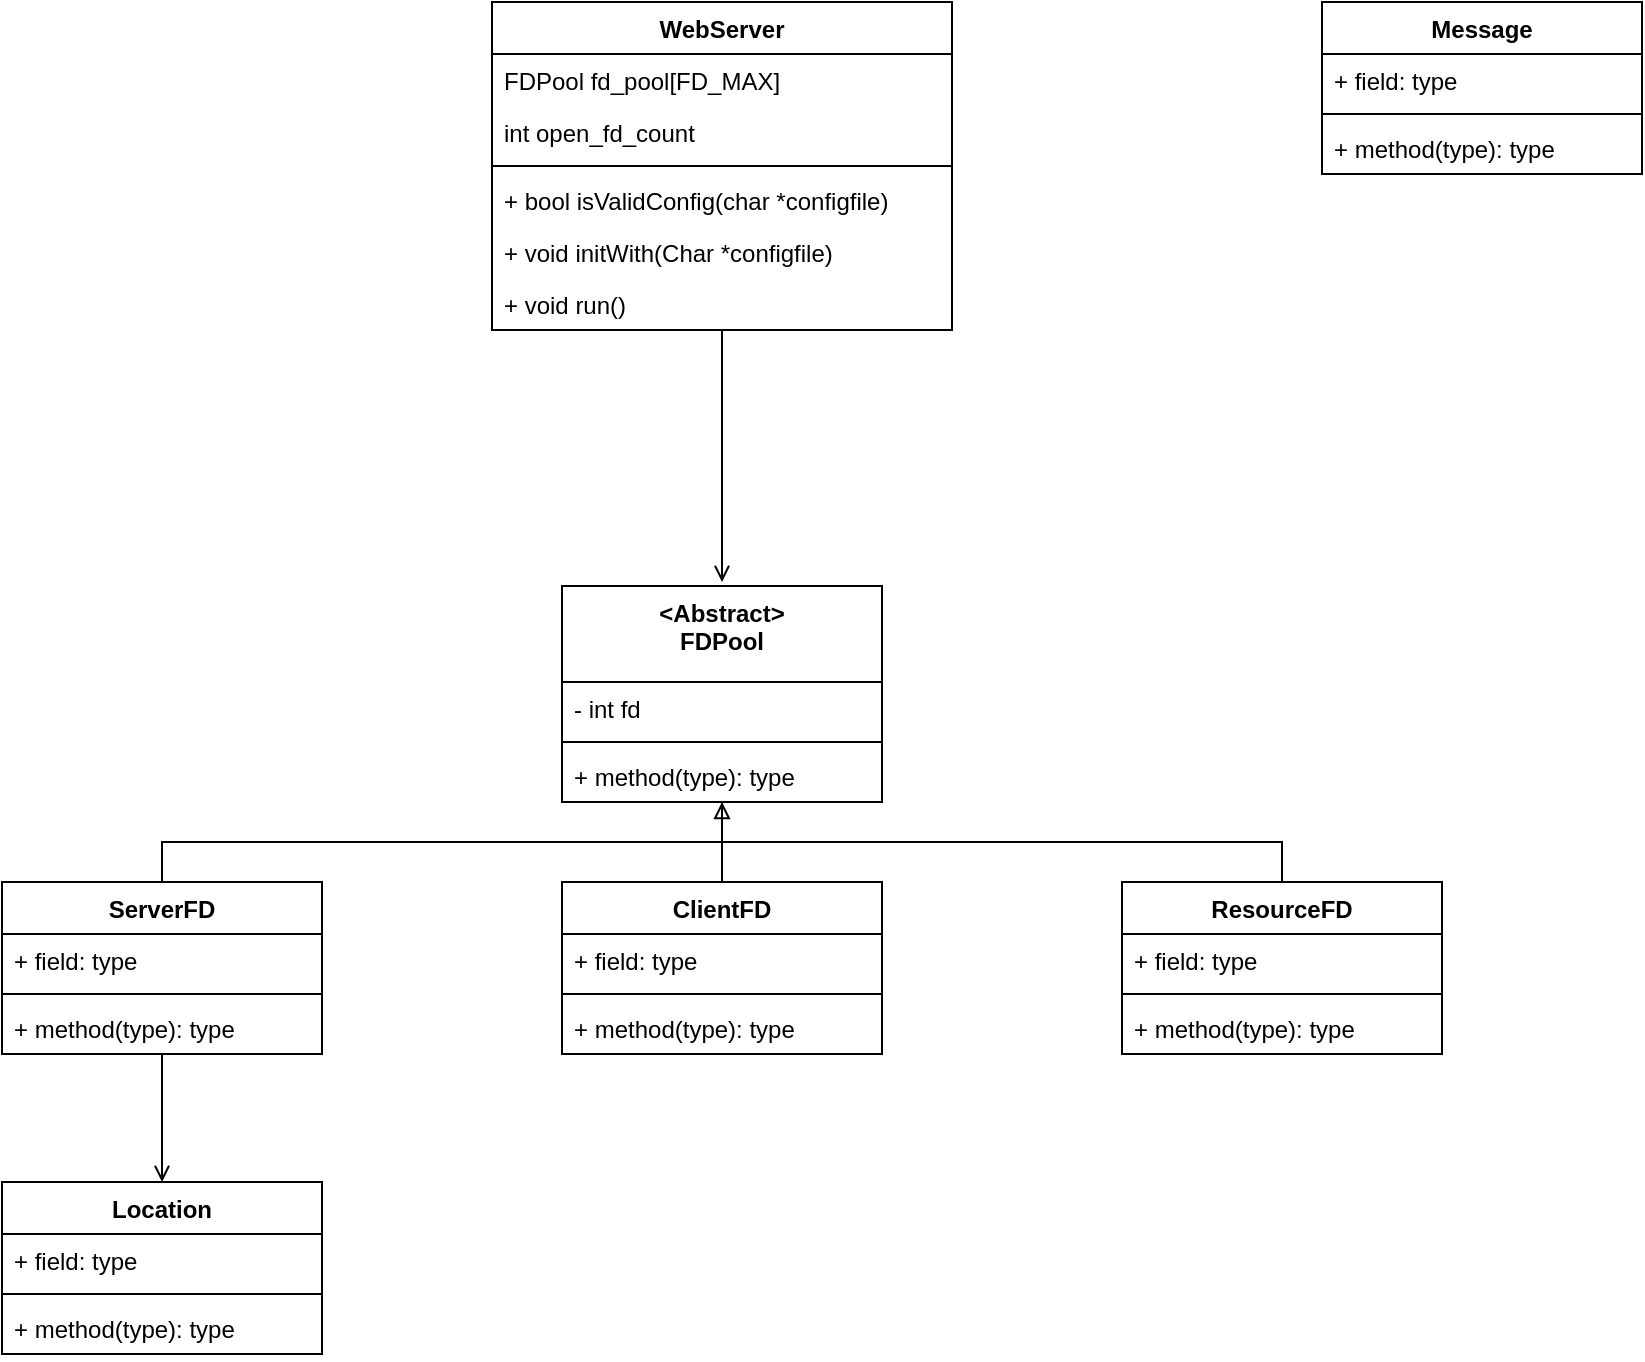 <mxfile>
    <diagram id="C5RBs43oDa-KdzZeNtuy" name="Page-1">
        <mxGraphModel dx="756" dy="431" grid="1" gridSize="10" guides="1" tooltips="1" connect="1" arrows="1" fold="1" page="1" pageScale="1" pageWidth="827" pageHeight="1169" math="0" shadow="0">
            <root>
                <mxCell id="WIyWlLk6GJQsqaUBKTNV-0"/>
                <mxCell id="WIyWlLk6GJQsqaUBKTNV-1" parent="WIyWlLk6GJQsqaUBKTNV-0"/>
                <mxCell id="vcVR1cKfBz68j4FEzsIe-49" style="edgeStyle=orthogonalEdgeStyle;rounded=0;orthogonalLoop=1;jettySize=auto;html=1;endArrow=open;endFill=0;" parent="WIyWlLk6GJQsqaUBKTNV-1" source="vcVR1cKfBz68j4FEzsIe-17" edge="1">
                    <mxGeometry relative="1" as="geometry">
                        <mxPoint x="360" y="300" as="targetPoint"/>
                    </mxGeometry>
                </mxCell>
                <mxCell id="vcVR1cKfBz68j4FEzsIe-17" value="WebServer" style="swimlane;fontStyle=1;align=center;verticalAlign=top;childLayout=stackLayout;horizontal=1;startSize=26;horizontalStack=0;resizeParent=1;resizeParentMax=0;resizeLast=0;collapsible=1;marginBottom=0;" parent="WIyWlLk6GJQsqaUBKTNV-1" vertex="1">
                    <mxGeometry x="245" y="10" width="230" height="164" as="geometry"/>
                </mxCell>
                <mxCell id="vcVR1cKfBz68j4FEzsIe-18" value="FDPool fd_pool[FD_MAX]" style="text;strokeColor=none;fillColor=none;align=left;verticalAlign=top;spacingLeft=4;spacingRight=4;overflow=hidden;rotatable=0;points=[[0,0.5],[1,0.5]];portConstraint=eastwest;" parent="vcVR1cKfBz68j4FEzsIe-17" vertex="1">
                    <mxGeometry y="26" width="230" height="26" as="geometry"/>
                </mxCell>
                <mxCell id="vcVR1cKfBz68j4FEzsIe-21" value="int open_fd_count" style="text;strokeColor=none;fillColor=none;align=left;verticalAlign=top;spacingLeft=4;spacingRight=4;overflow=hidden;rotatable=0;points=[[0,0.5],[1,0.5]];portConstraint=eastwest;" parent="vcVR1cKfBz68j4FEzsIe-17" vertex="1">
                    <mxGeometry y="52" width="230" height="26" as="geometry"/>
                </mxCell>
                <mxCell id="vcVR1cKfBz68j4FEzsIe-19" value="" style="line;strokeWidth=1;fillColor=none;align=left;verticalAlign=middle;spacingTop=-1;spacingLeft=3;spacingRight=3;rotatable=0;labelPosition=right;points=[];portConstraint=eastwest;" parent="vcVR1cKfBz68j4FEzsIe-17" vertex="1">
                    <mxGeometry y="78" width="230" height="8" as="geometry"/>
                </mxCell>
                <mxCell id="vcVR1cKfBz68j4FEzsIe-54" value="+ bool isValidConfig(char *configfile)" style="text;strokeColor=none;fillColor=none;align=left;verticalAlign=top;spacingLeft=4;spacingRight=4;overflow=hidden;rotatable=0;points=[[0,0.5],[1,0.5]];portConstraint=eastwest;" parent="vcVR1cKfBz68j4FEzsIe-17" vertex="1">
                    <mxGeometry y="86" width="230" height="26" as="geometry"/>
                </mxCell>
                <mxCell id="vcVR1cKfBz68j4FEzsIe-55" value="+ void initWith(Char *configfile)" style="text;strokeColor=none;fillColor=none;align=left;verticalAlign=top;spacingLeft=4;spacingRight=4;overflow=hidden;rotatable=0;points=[[0,0.5],[1,0.5]];portConstraint=eastwest;" parent="vcVR1cKfBz68j4FEzsIe-17" vertex="1">
                    <mxGeometry y="112" width="230" height="26" as="geometry"/>
                </mxCell>
                <mxCell id="vcVR1cKfBz68j4FEzsIe-56" value="+ void run()" style="text;strokeColor=none;fillColor=none;align=left;verticalAlign=top;spacingLeft=4;spacingRight=4;overflow=hidden;rotatable=0;points=[[0,0.5],[1,0.5]];portConstraint=eastwest;" parent="vcVR1cKfBz68j4FEzsIe-17" vertex="1">
                    <mxGeometry y="138" width="230" height="26" as="geometry"/>
                </mxCell>
                <mxCell id="vcVR1cKfBz68j4FEzsIe-23" value="&lt;Abstract&gt;&#10;FDPool" style="swimlane;fontStyle=1;align=center;verticalAlign=top;childLayout=stackLayout;horizontal=1;startSize=48;horizontalStack=0;resizeParent=1;resizeParentMax=0;resizeLast=0;collapsible=1;marginBottom=0;" parent="WIyWlLk6GJQsqaUBKTNV-1" vertex="1">
                    <mxGeometry x="280" y="302" width="160" height="108" as="geometry"/>
                </mxCell>
                <mxCell id="vcVR1cKfBz68j4FEzsIe-24" value="- int fd" style="text;strokeColor=none;fillColor=none;align=left;verticalAlign=top;spacingLeft=4;spacingRight=4;overflow=hidden;rotatable=0;points=[[0,0.5],[1,0.5]];portConstraint=eastwest;" parent="vcVR1cKfBz68j4FEzsIe-23" vertex="1">
                    <mxGeometry y="48" width="160" height="26" as="geometry"/>
                </mxCell>
                <mxCell id="vcVR1cKfBz68j4FEzsIe-25" value="" style="line;strokeWidth=1;fillColor=none;align=left;verticalAlign=middle;spacingTop=-1;spacingLeft=3;spacingRight=3;rotatable=0;labelPosition=right;points=[];portConstraint=eastwest;" parent="vcVR1cKfBz68j4FEzsIe-23" vertex="1">
                    <mxGeometry y="74" width="160" height="8" as="geometry"/>
                </mxCell>
                <mxCell id="vcVR1cKfBz68j4FEzsIe-26" value="+ method(type): type" style="text;strokeColor=none;fillColor=none;align=left;verticalAlign=top;spacingLeft=4;spacingRight=4;overflow=hidden;rotatable=0;points=[[0,0.5],[1,0.5]];portConstraint=eastwest;" parent="vcVR1cKfBz68j4FEzsIe-23" vertex="1">
                    <mxGeometry y="82" width="160" height="26" as="geometry"/>
                </mxCell>
                <mxCell id="vcVR1cKfBz68j4FEzsIe-40" style="edgeStyle=orthogonalEdgeStyle;rounded=0;orthogonalLoop=1;jettySize=auto;html=1;exitX=0.5;exitY=0;exitDx=0;exitDy=0;endArrow=block;endFill=0;" parent="WIyWlLk6GJQsqaUBKTNV-1" source="vcVR1cKfBz68j4FEzsIe-27" target="vcVR1cKfBz68j4FEzsIe-23" edge="1">
                    <mxGeometry relative="1" as="geometry"/>
                </mxCell>
                <mxCell id="vcVR1cKfBz68j4FEzsIe-48" style="edgeStyle=orthogonalEdgeStyle;rounded=0;orthogonalLoop=1;jettySize=auto;html=1;entryX=0.5;entryY=0;entryDx=0;entryDy=0;endArrow=open;endFill=0;" parent="WIyWlLk6GJQsqaUBKTNV-1" source="vcVR1cKfBz68j4FEzsIe-27" target="vcVR1cKfBz68j4FEzsIe-44" edge="1">
                    <mxGeometry relative="1" as="geometry"/>
                </mxCell>
                <mxCell id="vcVR1cKfBz68j4FEzsIe-27" value="ServerFD" style="swimlane;fontStyle=1;align=center;verticalAlign=top;childLayout=stackLayout;horizontal=1;startSize=26;horizontalStack=0;resizeParent=1;resizeParentMax=0;resizeLast=0;collapsible=1;marginBottom=0;" parent="WIyWlLk6GJQsqaUBKTNV-1" vertex="1">
                    <mxGeometry y="450" width="160" height="86" as="geometry"/>
                </mxCell>
                <mxCell id="vcVR1cKfBz68j4FEzsIe-28" value="+ field: type" style="text;strokeColor=none;fillColor=none;align=left;verticalAlign=top;spacingLeft=4;spacingRight=4;overflow=hidden;rotatable=0;points=[[0,0.5],[1,0.5]];portConstraint=eastwest;" parent="vcVR1cKfBz68j4FEzsIe-27" vertex="1">
                    <mxGeometry y="26" width="160" height="26" as="geometry"/>
                </mxCell>
                <mxCell id="vcVR1cKfBz68j4FEzsIe-29" value="" style="line;strokeWidth=1;fillColor=none;align=left;verticalAlign=middle;spacingTop=-1;spacingLeft=3;spacingRight=3;rotatable=0;labelPosition=right;points=[];portConstraint=eastwest;" parent="vcVR1cKfBz68j4FEzsIe-27" vertex="1">
                    <mxGeometry y="52" width="160" height="8" as="geometry"/>
                </mxCell>
                <mxCell id="vcVR1cKfBz68j4FEzsIe-30" value="+ method(type): type" style="text;strokeColor=none;fillColor=none;align=left;verticalAlign=top;spacingLeft=4;spacingRight=4;overflow=hidden;rotatable=0;points=[[0,0.5],[1,0.5]];portConstraint=eastwest;" parent="vcVR1cKfBz68j4FEzsIe-27" vertex="1">
                    <mxGeometry y="60" width="160" height="26" as="geometry"/>
                </mxCell>
                <mxCell id="vcVR1cKfBz68j4FEzsIe-42" style="edgeStyle=orthogonalEdgeStyle;rounded=0;orthogonalLoop=1;jettySize=auto;html=1;exitX=0.5;exitY=0;exitDx=0;exitDy=0;endArrow=none;endFill=0;" parent="WIyWlLk6GJQsqaUBKTNV-1" source="vcVR1cKfBz68j4FEzsIe-31" edge="1">
                    <mxGeometry relative="1" as="geometry">
                        <mxPoint x="360" y="410" as="targetPoint"/>
                    </mxGeometry>
                </mxCell>
                <mxCell id="vcVR1cKfBz68j4FEzsIe-31" value="ClientFD" style="swimlane;fontStyle=1;align=center;verticalAlign=top;childLayout=stackLayout;horizontal=1;startSize=26;horizontalStack=0;resizeParent=1;resizeParentMax=0;resizeLast=0;collapsible=1;marginBottom=0;" parent="WIyWlLk6GJQsqaUBKTNV-1" vertex="1">
                    <mxGeometry x="280" y="450" width="160" height="86" as="geometry"/>
                </mxCell>
                <mxCell id="vcVR1cKfBz68j4FEzsIe-32" value="+ field: type" style="text;strokeColor=none;fillColor=none;align=left;verticalAlign=top;spacingLeft=4;spacingRight=4;overflow=hidden;rotatable=0;points=[[0,0.5],[1,0.5]];portConstraint=eastwest;" parent="vcVR1cKfBz68j4FEzsIe-31" vertex="1">
                    <mxGeometry y="26" width="160" height="26" as="geometry"/>
                </mxCell>
                <mxCell id="vcVR1cKfBz68j4FEzsIe-33" value="" style="line;strokeWidth=1;fillColor=none;align=left;verticalAlign=middle;spacingTop=-1;spacingLeft=3;spacingRight=3;rotatable=0;labelPosition=right;points=[];portConstraint=eastwest;" parent="vcVR1cKfBz68j4FEzsIe-31" vertex="1">
                    <mxGeometry y="52" width="160" height="8" as="geometry"/>
                </mxCell>
                <mxCell id="vcVR1cKfBz68j4FEzsIe-34" value="+ method(type): type" style="text;strokeColor=none;fillColor=none;align=left;verticalAlign=top;spacingLeft=4;spacingRight=4;overflow=hidden;rotatable=0;points=[[0,0.5],[1,0.5]];portConstraint=eastwest;" parent="vcVR1cKfBz68j4FEzsIe-31" vertex="1">
                    <mxGeometry y="60" width="160" height="26" as="geometry"/>
                </mxCell>
                <mxCell id="vcVR1cKfBz68j4FEzsIe-43" style="edgeStyle=orthogonalEdgeStyle;rounded=0;orthogonalLoop=1;jettySize=auto;html=1;exitX=0.5;exitY=0;exitDx=0;exitDy=0;endArrow=none;endFill=0;" parent="WIyWlLk6GJQsqaUBKTNV-1" source="vcVR1cKfBz68j4FEzsIe-35" edge="1">
                    <mxGeometry relative="1" as="geometry">
                        <mxPoint x="360" y="420" as="targetPoint"/>
                        <Array as="points">
                            <mxPoint x="640" y="430"/>
                            <mxPoint x="360" y="430"/>
                        </Array>
                    </mxGeometry>
                </mxCell>
                <mxCell id="vcVR1cKfBz68j4FEzsIe-35" value="ResourceFD" style="swimlane;fontStyle=1;align=center;verticalAlign=top;childLayout=stackLayout;horizontal=1;startSize=26;horizontalStack=0;resizeParent=1;resizeParentMax=0;resizeLast=0;collapsible=1;marginBottom=0;" parent="WIyWlLk6GJQsqaUBKTNV-1" vertex="1">
                    <mxGeometry x="560" y="450" width="160" height="86" as="geometry"/>
                </mxCell>
                <mxCell id="vcVR1cKfBz68j4FEzsIe-36" value="+ field: type" style="text;strokeColor=none;fillColor=none;align=left;verticalAlign=top;spacingLeft=4;spacingRight=4;overflow=hidden;rotatable=0;points=[[0,0.5],[1,0.5]];portConstraint=eastwest;" parent="vcVR1cKfBz68j4FEzsIe-35" vertex="1">
                    <mxGeometry y="26" width="160" height="26" as="geometry"/>
                </mxCell>
                <mxCell id="vcVR1cKfBz68j4FEzsIe-37" value="" style="line;strokeWidth=1;fillColor=none;align=left;verticalAlign=middle;spacingTop=-1;spacingLeft=3;spacingRight=3;rotatable=0;labelPosition=right;points=[];portConstraint=eastwest;" parent="vcVR1cKfBz68j4FEzsIe-35" vertex="1">
                    <mxGeometry y="52" width="160" height="8" as="geometry"/>
                </mxCell>
                <mxCell id="vcVR1cKfBz68j4FEzsIe-38" value="+ method(type): type" style="text;strokeColor=none;fillColor=none;align=left;verticalAlign=top;spacingLeft=4;spacingRight=4;overflow=hidden;rotatable=0;points=[[0,0.5],[1,0.5]];portConstraint=eastwest;" parent="vcVR1cKfBz68j4FEzsIe-35" vertex="1">
                    <mxGeometry y="60" width="160" height="26" as="geometry"/>
                </mxCell>
                <mxCell id="vcVR1cKfBz68j4FEzsIe-44" value="Location" style="swimlane;fontStyle=1;align=center;verticalAlign=top;childLayout=stackLayout;horizontal=1;startSize=26;horizontalStack=0;resizeParent=1;resizeParentMax=0;resizeLast=0;collapsible=1;marginBottom=0;" parent="WIyWlLk6GJQsqaUBKTNV-1" vertex="1">
                    <mxGeometry y="600" width="160" height="86" as="geometry"/>
                </mxCell>
                <mxCell id="vcVR1cKfBz68j4FEzsIe-45" value="+ field: type" style="text;strokeColor=none;fillColor=none;align=left;verticalAlign=top;spacingLeft=4;spacingRight=4;overflow=hidden;rotatable=0;points=[[0,0.5],[1,0.5]];portConstraint=eastwest;" parent="vcVR1cKfBz68j4FEzsIe-44" vertex="1">
                    <mxGeometry y="26" width="160" height="26" as="geometry"/>
                </mxCell>
                <mxCell id="vcVR1cKfBz68j4FEzsIe-46" value="" style="line;strokeWidth=1;fillColor=none;align=left;verticalAlign=middle;spacingTop=-1;spacingLeft=3;spacingRight=3;rotatable=0;labelPosition=right;points=[];portConstraint=eastwest;" parent="vcVR1cKfBz68j4FEzsIe-44" vertex="1">
                    <mxGeometry y="52" width="160" height="8" as="geometry"/>
                </mxCell>
                <mxCell id="vcVR1cKfBz68j4FEzsIe-47" value="+ method(type): type" style="text;strokeColor=none;fillColor=none;align=left;verticalAlign=top;spacingLeft=4;spacingRight=4;overflow=hidden;rotatable=0;points=[[0,0.5],[1,0.5]];portConstraint=eastwest;" parent="vcVR1cKfBz68j4FEzsIe-44" vertex="1">
                    <mxGeometry y="60" width="160" height="26" as="geometry"/>
                </mxCell>
                <mxCell id="vcVR1cKfBz68j4FEzsIe-50" value="Message" style="swimlane;fontStyle=1;align=center;verticalAlign=top;childLayout=stackLayout;horizontal=1;startSize=26;horizontalStack=0;resizeParent=1;resizeParentMax=0;resizeLast=0;collapsible=1;marginBottom=0;" parent="WIyWlLk6GJQsqaUBKTNV-1" vertex="1">
                    <mxGeometry x="660" y="10" width="160" height="86" as="geometry"/>
                </mxCell>
                <mxCell id="vcVR1cKfBz68j4FEzsIe-51" value="+ field: type" style="text;strokeColor=none;fillColor=none;align=left;verticalAlign=top;spacingLeft=4;spacingRight=4;overflow=hidden;rotatable=0;points=[[0,0.5],[1,0.5]];portConstraint=eastwest;" parent="vcVR1cKfBz68j4FEzsIe-50" vertex="1">
                    <mxGeometry y="26" width="160" height="26" as="geometry"/>
                </mxCell>
                <mxCell id="vcVR1cKfBz68j4FEzsIe-52" value="" style="line;strokeWidth=1;fillColor=none;align=left;verticalAlign=middle;spacingTop=-1;spacingLeft=3;spacingRight=3;rotatable=0;labelPosition=right;points=[];portConstraint=eastwest;" parent="vcVR1cKfBz68j4FEzsIe-50" vertex="1">
                    <mxGeometry y="52" width="160" height="8" as="geometry"/>
                </mxCell>
                <mxCell id="vcVR1cKfBz68j4FEzsIe-53" value="+ method(type): type" style="text;strokeColor=none;fillColor=none;align=left;verticalAlign=top;spacingLeft=4;spacingRight=4;overflow=hidden;rotatable=0;points=[[0,0.5],[1,0.5]];portConstraint=eastwest;" parent="vcVR1cKfBz68j4FEzsIe-50" vertex="1">
                    <mxGeometry y="60" width="160" height="26" as="geometry"/>
                </mxCell>
            </root>
        </mxGraphModel>
    </diagram>
</mxfile>